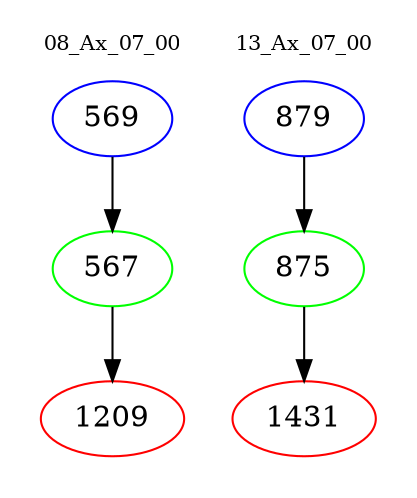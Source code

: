 digraph{
subgraph cluster_0 {
color = white
label = "08_Ax_07_00";
fontsize=10;
T0_569 [label="569", color="blue"]
T0_569 -> T0_567 [color="black"]
T0_567 [label="567", color="green"]
T0_567 -> T0_1209 [color="black"]
T0_1209 [label="1209", color="red"]
}
subgraph cluster_1 {
color = white
label = "13_Ax_07_00";
fontsize=10;
T1_879 [label="879", color="blue"]
T1_879 -> T1_875 [color="black"]
T1_875 [label="875", color="green"]
T1_875 -> T1_1431 [color="black"]
T1_1431 [label="1431", color="red"]
}
}

